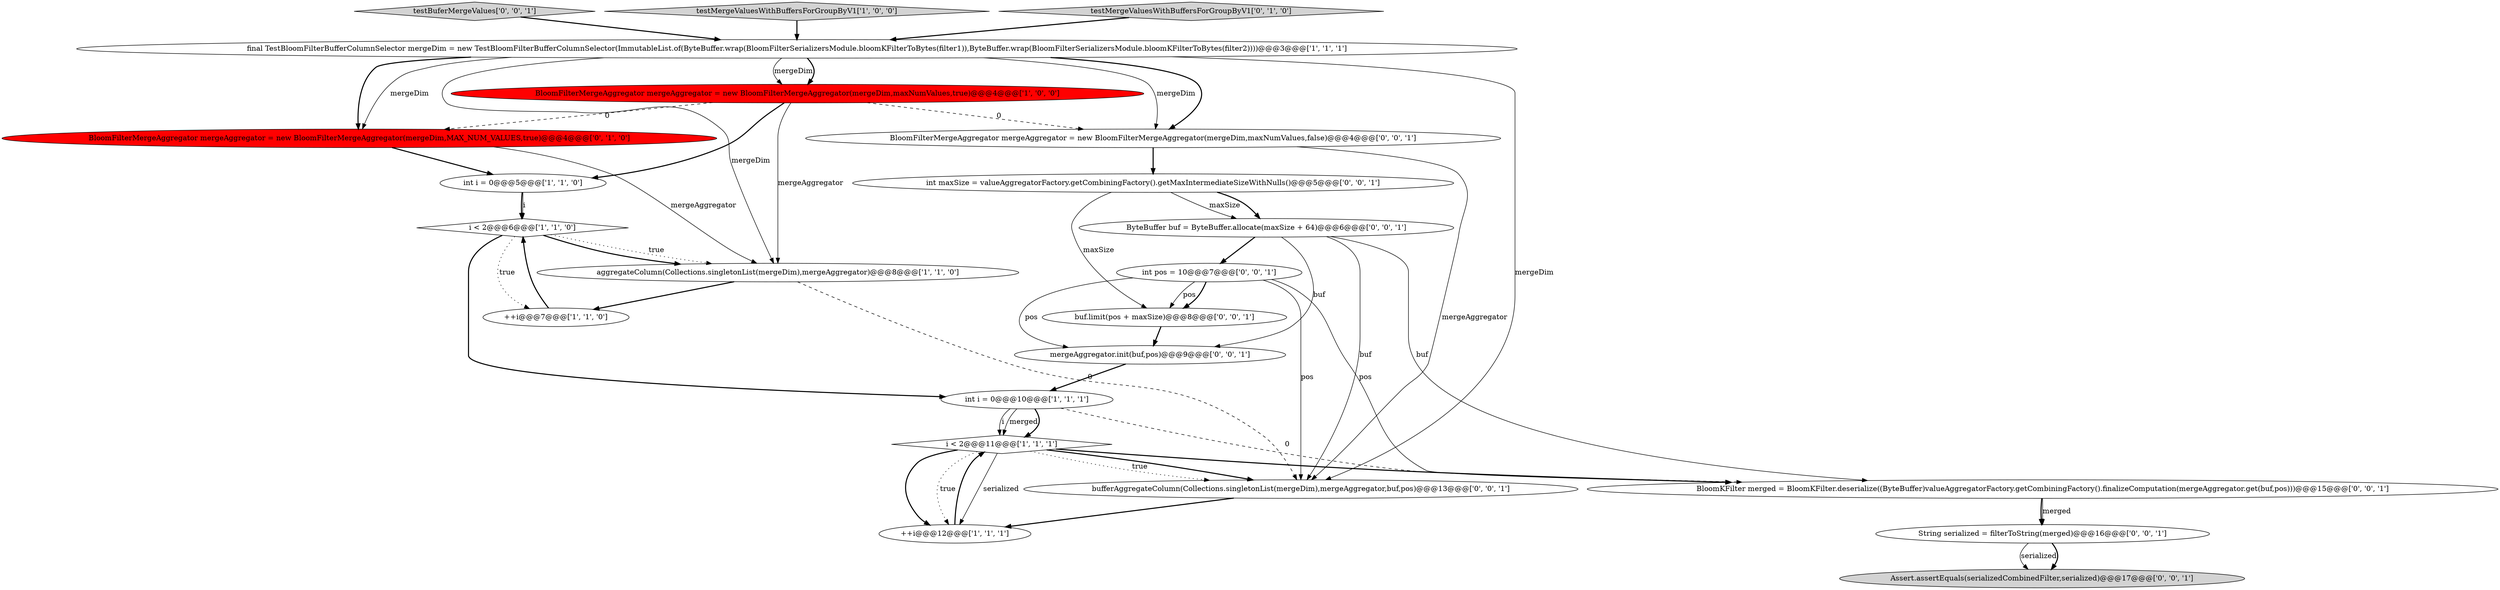 digraph {
19 [style = filled, label = "BloomKFilter merged = BloomKFilter.deserialize((ByteBuffer)valueAggregatorFactory.getCombiningFactory().finalizeComputation(mergeAggregator.get(buf,pos)))@@@15@@@['0', '0', '1']", fillcolor = white, shape = ellipse image = "AAA0AAABBB3BBB"];
20 [style = filled, label = "buf.limit(pos + maxSize)@@@8@@@['0', '0', '1']", fillcolor = white, shape = ellipse image = "AAA0AAABBB3BBB"];
3 [style = filled, label = "i < 2@@@6@@@['1', '1', '0']", fillcolor = white, shape = diamond image = "AAA0AAABBB1BBB"];
22 [style = filled, label = "BloomFilterMergeAggregator mergeAggregator = new BloomFilterMergeAggregator(mergeDim,maxNumValues,false)@@@4@@@['0', '0', '1']", fillcolor = white, shape = ellipse image = "AAA0AAABBB3BBB"];
1 [style = filled, label = "int i = 0@@@5@@@['1', '1', '0']", fillcolor = white, shape = ellipse image = "AAA0AAABBB1BBB"];
9 [style = filled, label = "++i@@@12@@@['1', '1', '1']", fillcolor = white, shape = ellipse image = "AAA0AAABBB1BBB"];
18 [style = filled, label = "bufferAggregateColumn(Collections.singletonList(mergeDim),mergeAggregator,buf,pos)@@@13@@@['0', '0', '1']", fillcolor = white, shape = ellipse image = "AAA0AAABBB3BBB"];
6 [style = filled, label = "BloomFilterMergeAggregator mergeAggregator = new BloomFilterMergeAggregator(mergeDim,maxNumValues,true)@@@4@@@['1', '0', '0']", fillcolor = red, shape = ellipse image = "AAA1AAABBB1BBB"];
7 [style = filled, label = "++i@@@7@@@['1', '1', '0']", fillcolor = white, shape = ellipse image = "AAA0AAABBB1BBB"];
14 [style = filled, label = "int pos = 10@@@7@@@['0', '0', '1']", fillcolor = white, shape = ellipse image = "AAA0AAABBB3BBB"];
4 [style = filled, label = "i < 2@@@11@@@['1', '1', '1']", fillcolor = white, shape = diamond image = "AAA0AAABBB1BBB"];
2 [style = filled, label = "int i = 0@@@10@@@['1', '1', '1']", fillcolor = white, shape = ellipse image = "AAA0AAABBB1BBB"];
16 [style = filled, label = "ByteBuffer buf = ByteBuffer.allocate(maxSize + 64)@@@6@@@['0', '0', '1']", fillcolor = white, shape = ellipse image = "AAA0AAABBB3BBB"];
8 [style = filled, label = "aggregateColumn(Collections.singletonList(mergeDim),mergeAggregator)@@@8@@@['1', '1', '0']", fillcolor = white, shape = ellipse image = "AAA0AAABBB1BBB"];
17 [style = filled, label = "int maxSize = valueAggregatorFactory.getCombiningFactory().getMaxIntermediateSizeWithNulls()@@@5@@@['0', '0', '1']", fillcolor = white, shape = ellipse image = "AAA0AAABBB3BBB"];
12 [style = filled, label = "String serialized = filterToString(merged)@@@16@@@['0', '0', '1']", fillcolor = white, shape = ellipse image = "AAA0AAABBB3BBB"];
21 [style = filled, label = "mergeAggregator.init(buf,pos)@@@9@@@['0', '0', '1']", fillcolor = white, shape = ellipse image = "AAA0AAABBB3BBB"];
13 [style = filled, label = "testBuferMergeValues['0', '0', '1']", fillcolor = lightgray, shape = diamond image = "AAA0AAABBB3BBB"];
0 [style = filled, label = "testMergeValuesWithBuffersForGroupByV1['1', '0', '0']", fillcolor = lightgray, shape = diamond image = "AAA0AAABBB1BBB"];
10 [style = filled, label = "BloomFilterMergeAggregator mergeAggregator = new BloomFilterMergeAggregator(mergeDim,MAX_NUM_VALUES,true)@@@4@@@['0', '1', '0']", fillcolor = red, shape = ellipse image = "AAA1AAABBB2BBB"];
5 [style = filled, label = "final TestBloomFilterBufferColumnSelector mergeDim = new TestBloomFilterBufferColumnSelector(ImmutableList.of(ByteBuffer.wrap(BloomFilterSerializersModule.bloomKFilterToBytes(filter1)),ByteBuffer.wrap(BloomFilterSerializersModule.bloomKFilterToBytes(filter2))))@@@3@@@['1', '1', '1']", fillcolor = white, shape = ellipse image = "AAA0AAABBB1BBB"];
11 [style = filled, label = "testMergeValuesWithBuffersForGroupByV1['0', '1', '0']", fillcolor = lightgray, shape = diamond image = "AAA0AAABBB2BBB"];
15 [style = filled, label = "Assert.assertEquals(serializedCombinedFilter,serialized)@@@17@@@['0', '0', '1']", fillcolor = lightgray, shape = ellipse image = "AAA0AAABBB3BBB"];
4->9 [style = bold, label=""];
5->10 [style = bold, label=""];
4->18 [style = dotted, label="true"];
3->7 [style = dotted, label="true"];
2->19 [style = dashed, label="0"];
5->8 [style = solid, label="mergeDim"];
14->19 [style = solid, label="pos"];
5->6 [style = solid, label="mergeDim"];
14->18 [style = solid, label="pos"];
19->12 [style = bold, label=""];
9->4 [style = bold, label=""];
4->9 [style = solid, label="serialized"];
12->15 [style = solid, label="serialized"];
6->8 [style = solid, label="mergeAggregator"];
4->19 [style = bold, label=""];
1->3 [style = bold, label=""];
12->15 [style = bold, label=""];
2->4 [style = solid, label="merged"];
4->18 [style = bold, label=""];
19->12 [style = solid, label="merged"];
5->22 [style = solid, label="mergeDim"];
2->4 [style = bold, label=""];
6->22 [style = dashed, label="0"];
7->3 [style = bold, label=""];
8->7 [style = bold, label=""];
21->2 [style = bold, label=""];
6->10 [style = dashed, label="0"];
20->21 [style = bold, label=""];
6->1 [style = bold, label=""];
11->5 [style = bold, label=""];
14->21 [style = solid, label="pos"];
5->6 [style = bold, label=""];
3->2 [style = bold, label=""];
16->19 [style = solid, label="buf"];
16->21 [style = solid, label="buf"];
3->8 [style = bold, label=""];
17->16 [style = solid, label="maxSize"];
0->5 [style = bold, label=""];
2->4 [style = solid, label="i"];
18->9 [style = bold, label=""];
13->5 [style = bold, label=""];
17->20 [style = solid, label="maxSize"];
22->17 [style = bold, label=""];
16->14 [style = bold, label=""];
8->18 [style = dashed, label="0"];
5->10 [style = solid, label="mergeDim"];
1->3 [style = solid, label="i"];
4->9 [style = dotted, label="true"];
14->20 [style = solid, label="pos"];
10->1 [style = bold, label=""];
3->8 [style = dotted, label="true"];
5->22 [style = bold, label=""];
16->18 [style = solid, label="buf"];
10->8 [style = solid, label="mergeAggregator"];
17->16 [style = bold, label=""];
14->20 [style = bold, label=""];
5->18 [style = solid, label="mergeDim"];
22->18 [style = solid, label="mergeAggregator"];
}
